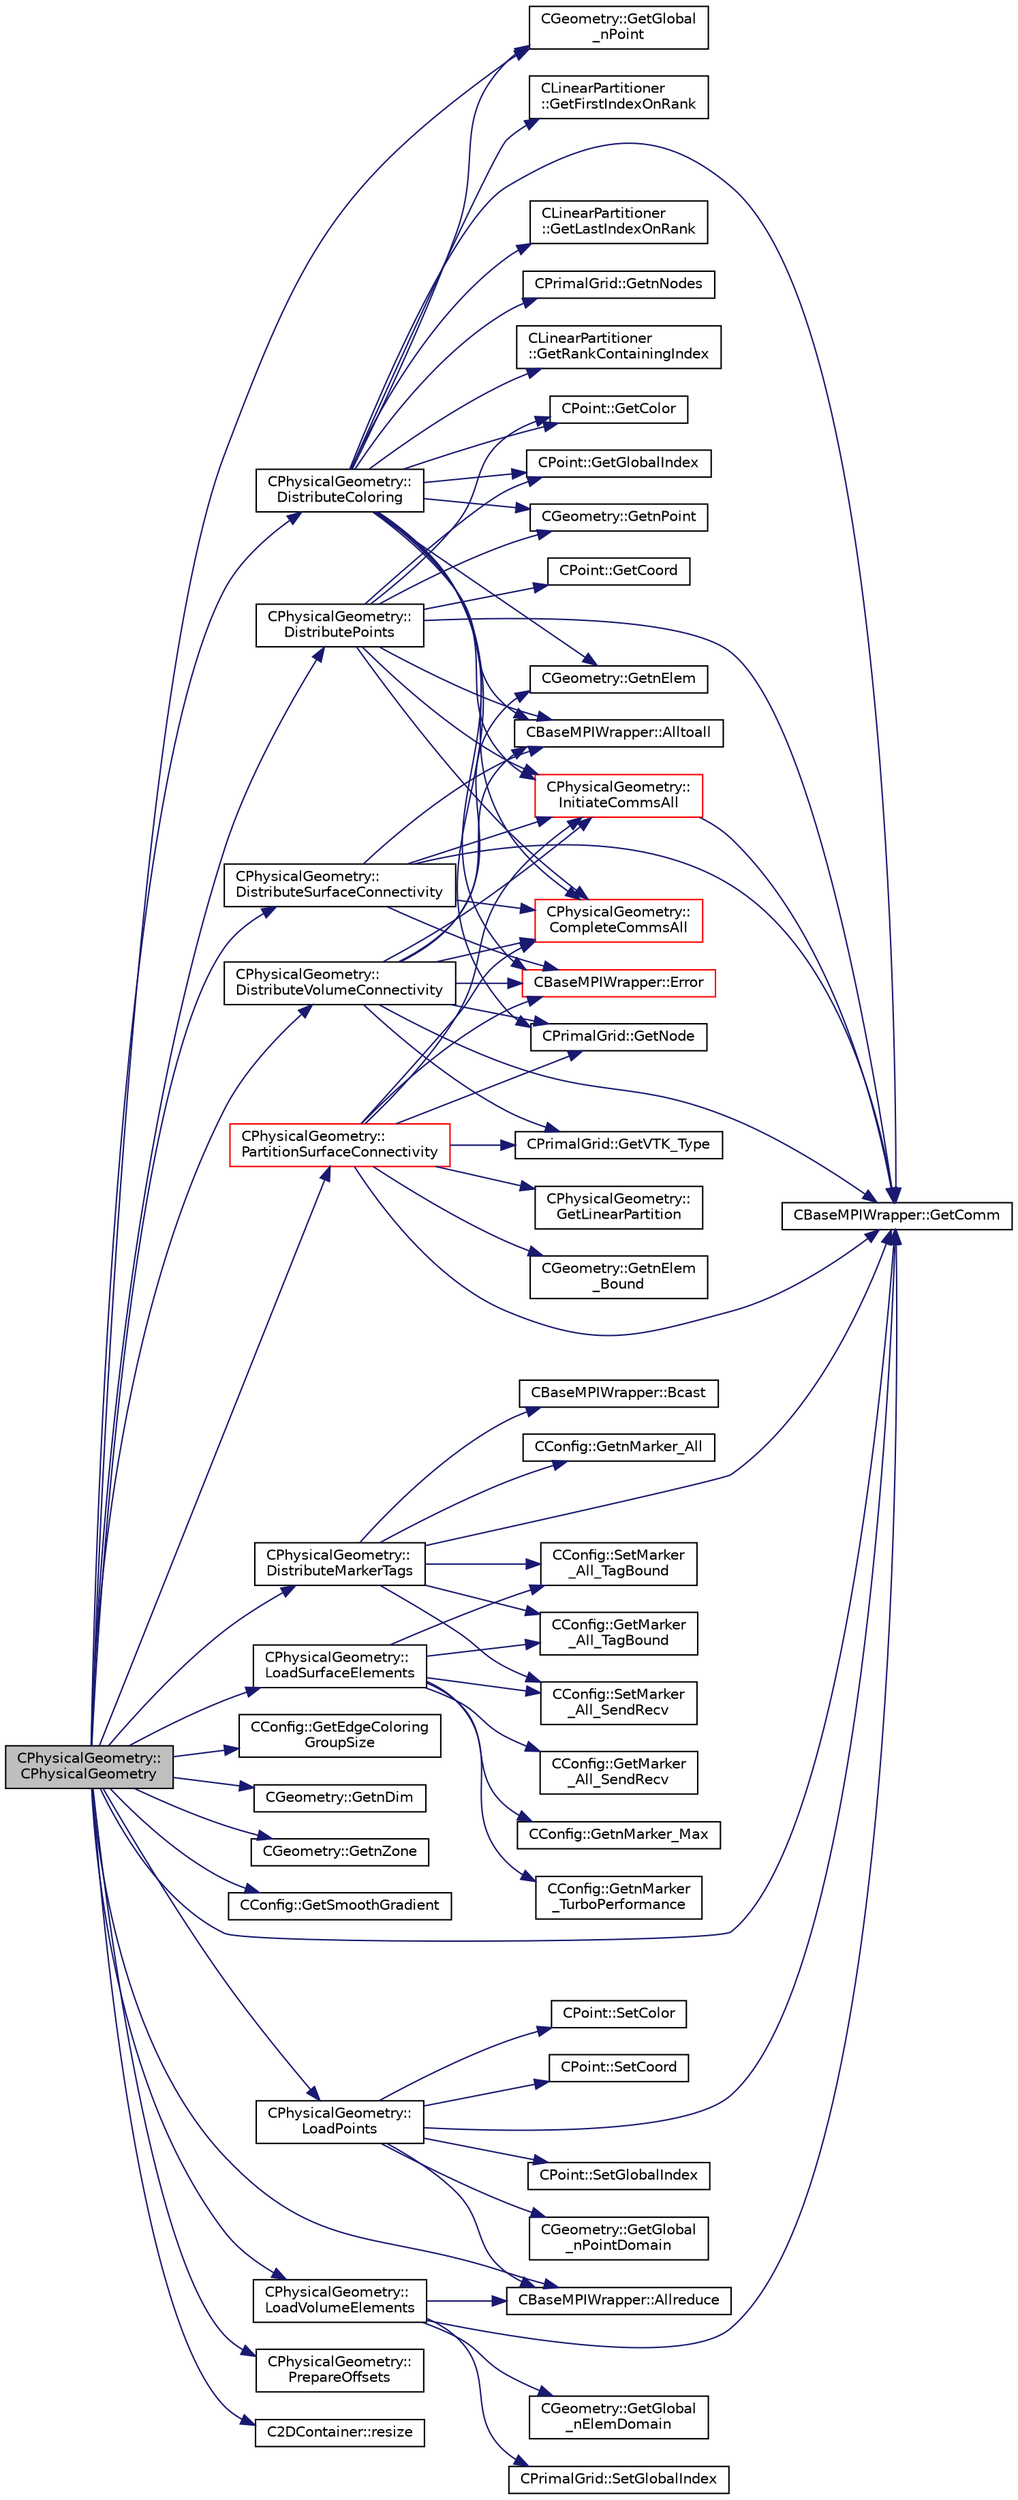 digraph "CPhysicalGeometry::CPhysicalGeometry"
{
 // LATEX_PDF_SIZE
  edge [fontname="Helvetica",fontsize="10",labelfontname="Helvetica",labelfontsize="10"];
  node [fontname="Helvetica",fontsize="10",shape=record];
  rankdir="LR";
  Node1 [label="CPhysicalGeometry::\lCPhysicalGeometry",height=0.2,width=0.4,color="black", fillcolor="grey75", style="filled", fontcolor="black",tooltip="Accepts a geometry container holding a linearly partitioned grid with coloring performed by ParMETIS,..."];
  Node1 -> Node2 [color="midnightblue",fontsize="10",style="solid",fontname="Helvetica"];
  Node2 [label="CBaseMPIWrapper::Allreduce",height=0.2,width=0.4,color="black", fillcolor="white", style="filled",URL="$classCBaseMPIWrapper.html#a381d4b3738c09d92ee1ae9f89715b541",tooltip=" "];
  Node1 -> Node3 [color="midnightblue",fontsize="10",style="solid",fontname="Helvetica"];
  Node3 [label="CPhysicalGeometry::\lDistributeColoring",height=0.2,width=0.4,color="black", fillcolor="white", style="filled",URL="$classCPhysicalGeometry.html#ae378288dab74085ca549a652369a6f76",tooltip="Distributes the coloring from ParMETIS so that each rank has complete information about the local gri..."];
  Node3 -> Node4 [color="midnightblue",fontsize="10",style="solid",fontname="Helvetica"];
  Node4 [label="CBaseMPIWrapper::Alltoall",height=0.2,width=0.4,color="black", fillcolor="white", style="filled",URL="$classCBaseMPIWrapper.html#ade915135d4560a390849e5744488b5ef",tooltip=" "];
  Node3 -> Node5 [color="midnightblue",fontsize="10",style="solid",fontname="Helvetica"];
  Node5 [label="CPhysicalGeometry::\lCompleteCommsAll",height=0.2,width=0.4,color="red", fillcolor="white", style="filled",URL="$classCPhysicalGeometry.html#af4280607f8bcb8feaff6daba48a9e686",tooltip="Routine to complete the set of non-blocking communications launched with InitiateComms() with MPI_Wai..."];
  Node3 -> Node7 [color="midnightblue",fontsize="10",style="solid",fontname="Helvetica"];
  Node7 [label="CBaseMPIWrapper::Error",height=0.2,width=0.4,color="red", fillcolor="white", style="filled",URL="$classCBaseMPIWrapper.html#a04457c47629bda56704e6a8804833eeb",tooltip=" "];
  Node3 -> Node9 [color="midnightblue",fontsize="10",style="solid",fontname="Helvetica"];
  Node9 [label="CPoint::GetColor",height=0.2,width=0.4,color="black", fillcolor="white", style="filled",URL="$classCPoint.html#a852297a7e4908f8bccd4e48f14df5c4c",tooltip="Get the color of a point, the color indicates to which subdomain the point belong to."];
  Node3 -> Node10 [color="midnightblue",fontsize="10",style="solid",fontname="Helvetica"];
  Node10 [label="CBaseMPIWrapper::GetComm",height=0.2,width=0.4,color="black", fillcolor="white", style="filled",URL="$classCBaseMPIWrapper.html#a8154391fc3522954802889d81d4ef5da",tooltip=" "];
  Node3 -> Node11 [color="midnightblue",fontsize="10",style="solid",fontname="Helvetica"];
  Node11 [label="CLinearPartitioner\l::GetFirstIndexOnRank",height=0.2,width=0.4,color="black", fillcolor="white", style="filled",URL="$classCLinearPartitioner.html#a707f3e0894f386e591083318ee7765b7",tooltip="Get the first index of the current rank's linear partition."];
  Node3 -> Node12 [color="midnightblue",fontsize="10",style="solid",fontname="Helvetica"];
  Node12 [label="CGeometry::GetGlobal\l_nPoint",height=0.2,width=0.4,color="black", fillcolor="white", style="filled",URL="$classCGeometry.html#af255155486a734241d17301914b93e8c",tooltip="Retrieve total number of nodes in a simulation across all processors (including halos)."];
  Node3 -> Node13 [color="midnightblue",fontsize="10",style="solid",fontname="Helvetica"];
  Node13 [label="CPoint::GetGlobalIndex",height=0.2,width=0.4,color="black", fillcolor="white", style="filled",URL="$classCPoint.html#a8a53865a92d645b1b74c4d817b4aae10",tooltip="Get the global index in a parallel computation."];
  Node3 -> Node14 [color="midnightblue",fontsize="10",style="solid",fontname="Helvetica"];
  Node14 [label="CLinearPartitioner\l::GetLastIndexOnRank",height=0.2,width=0.4,color="black", fillcolor="white", style="filled",URL="$classCLinearPartitioner.html#a27c8cbcde5662cdbb0dbebecef3fa84b",tooltip="Get the last index of the current rank's linear partition."];
  Node3 -> Node15 [color="midnightblue",fontsize="10",style="solid",fontname="Helvetica"];
  Node15 [label="CGeometry::GetnElem",height=0.2,width=0.4,color="black", fillcolor="white", style="filled",URL="$classCGeometry.html#a3cac58e3b4dd3f8350bd308acb7e3bc1",tooltip="Get number of elements."];
  Node3 -> Node16 [color="midnightblue",fontsize="10",style="solid",fontname="Helvetica"];
  Node16 [label="CPrimalGrid::GetnNodes",height=0.2,width=0.4,color="black", fillcolor="white", style="filled",URL="$classCPrimalGrid.html#ad07e4929bb7093fd08f1314a57739cce",tooltip="Get number of nodes of the element."];
  Node3 -> Node17 [color="midnightblue",fontsize="10",style="solid",fontname="Helvetica"];
  Node17 [label="CPrimalGrid::GetNode",height=0.2,width=0.4,color="black", fillcolor="white", style="filled",URL="$classCPrimalGrid.html#a6353b89f5a8a3948cd475da6152bf077",tooltip="Get the nodes shared by the primal grid element."];
  Node3 -> Node18 [color="midnightblue",fontsize="10",style="solid",fontname="Helvetica"];
  Node18 [label="CGeometry::GetnPoint",height=0.2,width=0.4,color="black", fillcolor="white", style="filled",URL="$classCGeometry.html#a275fb07cd99ab79d7a04b4862280169d",tooltip="Get number of points."];
  Node3 -> Node19 [color="midnightblue",fontsize="10",style="solid",fontname="Helvetica"];
  Node19 [label="CLinearPartitioner\l::GetRankContainingIndex",height=0.2,width=0.4,color="black", fillcolor="white", style="filled",URL="$classCLinearPartitioner.html#a15582f67cb6ec435a2f677591d0735b5",tooltip="Get the rank that owns the index based on the linear partitioning."];
  Node3 -> Node20 [color="midnightblue",fontsize="10",style="solid",fontname="Helvetica"];
  Node20 [label="CPhysicalGeometry::\lInitiateCommsAll",height=0.2,width=0.4,color="red", fillcolor="white", style="filled",URL="$classCPhysicalGeometry.html#a52f4041e9784f1165192417cf09387d2",tooltip="Routine to launch non-blocking sends and recvs amongst all processors."];
  Node20 -> Node10 [color="midnightblue",fontsize="10",style="solid",fontname="Helvetica"];
  Node1 -> Node23 [color="midnightblue",fontsize="10",style="solid",fontname="Helvetica"];
  Node23 [label="CPhysicalGeometry::\lDistributeMarkerTags",height=0.2,width=0.4,color="black", fillcolor="white", style="filled",URL="$classCPhysicalGeometry.html#a53c554e57be8227097d529b75cc9dc49",tooltip="Broadcast the marker tags for all boundaries from the master rank to all other ranks."];
  Node23 -> Node24 [color="midnightblue",fontsize="10",style="solid",fontname="Helvetica"];
  Node24 [label="CBaseMPIWrapper::Bcast",height=0.2,width=0.4,color="black", fillcolor="white", style="filled",URL="$classCBaseMPIWrapper.html#a0db599277ab9197511cfd263b4da10f8",tooltip=" "];
  Node23 -> Node10 [color="midnightblue",fontsize="10",style="solid",fontname="Helvetica"];
  Node23 -> Node25 [color="midnightblue",fontsize="10",style="solid",fontname="Helvetica"];
  Node25 [label="CConfig::GetMarker\l_All_TagBound",height=0.2,width=0.4,color="black", fillcolor="white", style="filled",URL="$classCConfig.html#ab8c9c1f45950a29355be4ff357049440",tooltip="Get the index of the surface defined in the geometry file."];
  Node23 -> Node26 [color="midnightblue",fontsize="10",style="solid",fontname="Helvetica"];
  Node26 [label="CConfig::GetnMarker_All",height=0.2,width=0.4,color="black", fillcolor="white", style="filled",URL="$classCConfig.html#a459dee039e618d21a5d78db61c221240",tooltip="Get the total number of boundary markers of the local process including send/receive domains."];
  Node23 -> Node27 [color="midnightblue",fontsize="10",style="solid",fontname="Helvetica"];
  Node27 [label="CConfig::SetMarker\l_All_SendRecv",height=0.2,width=0.4,color="black", fillcolor="white", style="filled",URL="$classCConfig.html#a82bd1f76cf9574ecfc48c44bef277cd5",tooltip="Set if a marker val_marker is going to be sent or receive val_index from another domain."];
  Node23 -> Node28 [color="midnightblue",fontsize="10",style="solid",fontname="Helvetica"];
  Node28 [label="CConfig::SetMarker\l_All_TagBound",height=0.2,width=0.4,color="black", fillcolor="white", style="filled",URL="$classCConfig.html#a3d64a9bbafa5f87e2559f34cc297a9c4",tooltip="Set the value of the index val_index (read from the geometry file) for the marker val_marker."];
  Node1 -> Node29 [color="midnightblue",fontsize="10",style="solid",fontname="Helvetica"];
  Node29 [label="CPhysicalGeometry::\lDistributePoints",height=0.2,width=0.4,color="black", fillcolor="white", style="filled",URL="$classCPhysicalGeometry.html#a34925ec2db6f388d2bd8bad6ad38a137",tooltip="Distribute the grid points, including ghost points, across all ranks based on a ParMETIS coloring."];
  Node29 -> Node4 [color="midnightblue",fontsize="10",style="solid",fontname="Helvetica"];
  Node29 -> Node5 [color="midnightblue",fontsize="10",style="solid",fontname="Helvetica"];
  Node29 -> Node9 [color="midnightblue",fontsize="10",style="solid",fontname="Helvetica"];
  Node29 -> Node10 [color="midnightblue",fontsize="10",style="solid",fontname="Helvetica"];
  Node29 -> Node30 [color="midnightblue",fontsize="10",style="solid",fontname="Helvetica"];
  Node30 [label="CPoint::GetCoord",height=0.2,width=0.4,color="black", fillcolor="white", style="filled",URL="$classCPoint.html#ab16c29dd03911529cd73bf467c313179",tooltip="Get the coordinates dor the control volume."];
  Node29 -> Node13 [color="midnightblue",fontsize="10",style="solid",fontname="Helvetica"];
  Node29 -> Node18 [color="midnightblue",fontsize="10",style="solid",fontname="Helvetica"];
  Node29 -> Node20 [color="midnightblue",fontsize="10",style="solid",fontname="Helvetica"];
  Node1 -> Node31 [color="midnightblue",fontsize="10",style="solid",fontname="Helvetica"];
  Node31 [label="CPhysicalGeometry::\lDistributeSurfaceConnectivity",height=0.2,width=0.4,color="black", fillcolor="white", style="filled",URL="$classCPhysicalGeometry.html#ab129d8da80848e89b8e97e309f4c1bc0",tooltip="Distribute the connectivity for a single surface element type in all markers across all ranks based o..."];
  Node31 -> Node4 [color="midnightblue",fontsize="10",style="solid",fontname="Helvetica"];
  Node31 -> Node5 [color="midnightblue",fontsize="10",style="solid",fontname="Helvetica"];
  Node31 -> Node7 [color="midnightblue",fontsize="10",style="solid",fontname="Helvetica"];
  Node31 -> Node10 [color="midnightblue",fontsize="10",style="solid",fontname="Helvetica"];
  Node31 -> Node20 [color="midnightblue",fontsize="10",style="solid",fontname="Helvetica"];
  Node1 -> Node32 [color="midnightblue",fontsize="10",style="solid",fontname="Helvetica"];
  Node32 [label="CPhysicalGeometry::\lDistributeVolumeConnectivity",height=0.2,width=0.4,color="black", fillcolor="white", style="filled",URL="$classCPhysicalGeometry.html#a8d4cb42ae0466bac05c43aa9c12d9412",tooltip="Distribute the connectivity for a single volume element type across all ranks based on a ParMETIS col..."];
  Node32 -> Node4 [color="midnightblue",fontsize="10",style="solid",fontname="Helvetica"];
  Node32 -> Node5 [color="midnightblue",fontsize="10",style="solid",fontname="Helvetica"];
  Node32 -> Node7 [color="midnightblue",fontsize="10",style="solid",fontname="Helvetica"];
  Node32 -> Node10 [color="midnightblue",fontsize="10",style="solid",fontname="Helvetica"];
  Node32 -> Node15 [color="midnightblue",fontsize="10",style="solid",fontname="Helvetica"];
  Node32 -> Node17 [color="midnightblue",fontsize="10",style="solid",fontname="Helvetica"];
  Node32 -> Node33 [color="midnightblue",fontsize="10",style="solid",fontname="Helvetica"];
  Node33 [label="CPrimalGrid::GetVTK_Type",height=0.2,width=0.4,color="black", fillcolor="white", style="filled",URL="$classCPrimalGrid.html#ad506ad8f97dd70d71c1ee6f407df4cf5",tooltip="Get VTK type."];
  Node32 -> Node20 [color="midnightblue",fontsize="10",style="solid",fontname="Helvetica"];
  Node1 -> Node10 [color="midnightblue",fontsize="10",style="solid",fontname="Helvetica"];
  Node1 -> Node34 [color="midnightblue",fontsize="10",style="solid",fontname="Helvetica"];
  Node34 [label="CConfig::GetEdgeColoring\lGroupSize",height=0.2,width=0.4,color="black", fillcolor="white", style="filled",URL="$classCConfig.html#a310b11210ca741b596fd42c552f87b16",tooltip="Get the size of the edge groups colored for OpenMP parallelization of edge loops."];
  Node1 -> Node12 [color="midnightblue",fontsize="10",style="solid",fontname="Helvetica"];
  Node1 -> Node35 [color="midnightblue",fontsize="10",style="solid",fontname="Helvetica"];
  Node35 [label="CGeometry::GetnDim",height=0.2,width=0.4,color="black", fillcolor="white", style="filled",URL="$classCGeometry.html#ace7f7fe876f629f5bd5f92d4805a1a4b",tooltip="Get number of coordinates."];
  Node1 -> Node36 [color="midnightblue",fontsize="10",style="solid",fontname="Helvetica"];
  Node36 [label="CGeometry::GetnZone",height=0.2,width=0.4,color="black", fillcolor="white", style="filled",URL="$classCGeometry.html#a83adc5e529673587c0aae63212262c31",tooltip="Get number of zones."];
  Node1 -> Node37 [color="midnightblue",fontsize="10",style="solid",fontname="Helvetica"];
  Node37 [label="CConfig::GetSmoothGradient",height=0.2,width=0.4,color="black", fillcolor="white", style="filled",URL="$classCConfig.html#ab95541bd4f7a07fa46e26ea0638a656e",tooltip="Check if the gradient smoothing is active."];
  Node1 -> Node38 [color="midnightblue",fontsize="10",style="solid",fontname="Helvetica"];
  Node38 [label="CPhysicalGeometry::\lLoadPoints",height=0.2,width=0.4,color="black", fillcolor="white", style="filled",URL="$classCPhysicalGeometry.html#af0b666209dbd671fdaf3104cbcda5445",tooltip="Load the local grid points after partitioning (owned and ghost) into the geometry class objects."];
  Node38 -> Node2 [color="midnightblue",fontsize="10",style="solid",fontname="Helvetica"];
  Node38 -> Node10 [color="midnightblue",fontsize="10",style="solid",fontname="Helvetica"];
  Node38 -> Node39 [color="midnightblue",fontsize="10",style="solid",fontname="Helvetica"];
  Node39 [label="CGeometry::GetGlobal\l_nPointDomain",height=0.2,width=0.4,color="black", fillcolor="white", style="filled",URL="$classCGeometry.html#a1950b86a664c5da4d7df2a8b3d361a67",tooltip="Retrieve total number of nodes in a simulation across all processors (excluding halos)."];
  Node38 -> Node40 [color="midnightblue",fontsize="10",style="solid",fontname="Helvetica"];
  Node40 [label="CPoint::SetColor",height=0.2,width=0.4,color="black", fillcolor="white", style="filled",URL="$classCPoint.html#adfce10ea45ab90407e18b393f412cfbf",tooltip="Set a color to the point that comes from the grid partitioning."];
  Node38 -> Node41 [color="midnightblue",fontsize="10",style="solid",fontname="Helvetica"];
  Node41 [label="CPoint::SetCoord",height=0.2,width=0.4,color="black", fillcolor="white", style="filled",URL="$classCPoint.html#af3545cace579269797a534b6a10a42e1",tooltip="Set the coordinates for the control volume."];
  Node38 -> Node42 [color="midnightblue",fontsize="10",style="solid",fontname="Helvetica"];
  Node42 [label="CPoint::SetGlobalIndex",height=0.2,width=0.4,color="black", fillcolor="white", style="filled",URL="$classCPoint.html#a6ebbb35fdc230e1bef0d870dd5c09ab2",tooltip="Set the global index in a parallel computation."];
  Node1 -> Node43 [color="midnightblue",fontsize="10",style="solid",fontname="Helvetica"];
  Node43 [label="CPhysicalGeometry::\lLoadSurfaceElements",height=0.2,width=0.4,color="black", fillcolor="white", style="filled",URL="$classCPhysicalGeometry.html#ae8bc780573f7358809e4556f75a3f5de",tooltip="Load the local surface elements after partitioning (owned and ghost) into the geometry class objects."];
  Node43 -> Node44 [color="midnightblue",fontsize="10",style="solid",fontname="Helvetica"];
  Node44 [label="CConfig::GetMarker\l_All_SendRecv",height=0.2,width=0.4,color="black", fillcolor="white", style="filled",URL="$classCConfig.html#a626e9f08cb8c1f960eae155fc522ca82",tooltip="Get the send-receive information for a marker val_marker."];
  Node43 -> Node25 [color="midnightblue",fontsize="10",style="solid",fontname="Helvetica"];
  Node43 -> Node45 [color="midnightblue",fontsize="10",style="solid",fontname="Helvetica"];
  Node45 [label="CConfig::GetnMarker_Max",height=0.2,width=0.4,color="black", fillcolor="white", style="filled",URL="$classCConfig.html#a561073e0d8337afb1ead2080499b11af",tooltip="Get the total number of boundary markers in the cfg plus the possible send/receive domains."];
  Node43 -> Node46 [color="midnightblue",fontsize="10",style="solid",fontname="Helvetica"];
  Node46 [label="CConfig::GetnMarker\l_TurboPerformance",height=0.2,width=0.4,color="black", fillcolor="white", style="filled",URL="$classCConfig.html#a6f6d16d0585be1c3782d3296658f9f45",tooltip="number Turbomachinery performance option specified from config file."];
  Node43 -> Node27 [color="midnightblue",fontsize="10",style="solid",fontname="Helvetica"];
  Node43 -> Node28 [color="midnightblue",fontsize="10",style="solid",fontname="Helvetica"];
  Node1 -> Node47 [color="midnightblue",fontsize="10",style="solid",fontname="Helvetica"];
  Node47 [label="CPhysicalGeometry::\lLoadVolumeElements",height=0.2,width=0.4,color="black", fillcolor="white", style="filled",URL="$classCPhysicalGeometry.html#a770c1c52d374c64f3cce53471a920b06",tooltip="Load the local volume elements after partitioning (owned and ghost) into the geometry class objects."];
  Node47 -> Node2 [color="midnightblue",fontsize="10",style="solid",fontname="Helvetica"];
  Node47 -> Node10 [color="midnightblue",fontsize="10",style="solid",fontname="Helvetica"];
  Node47 -> Node48 [color="midnightblue",fontsize="10",style="solid",fontname="Helvetica"];
  Node48 [label="CGeometry::GetGlobal\l_nElemDomain",height=0.2,width=0.4,color="black", fillcolor="white", style="filled",URL="$classCGeometry.html#ae5a06c51dbefb9e83ff68e2df9bf9cc3",tooltip="Retrieve total number of elements in a simulation across all processors (excluding halos)."];
  Node47 -> Node49 [color="midnightblue",fontsize="10",style="solid",fontname="Helvetica"];
  Node49 [label="CPrimalGrid::SetGlobalIndex",height=0.2,width=0.4,color="black", fillcolor="white", style="filled",URL="$classCPrimalGrid.html#aecfb4701d5097d6316d7fbac53ae3802",tooltip="Set the global index for an element in a parallel computation."];
  Node1 -> Node50 [color="midnightblue",fontsize="10",style="solid",fontname="Helvetica"];
  Node50 [label="CPhysicalGeometry::\lPartitionSurfaceConnectivity",height=0.2,width=0.4,color="red", fillcolor="white", style="filled",URL="$classCPhysicalGeometry.html#abb92b4ce2bf3bf4448180558a1dee85a",tooltip="Partition the marker connectivity held on the master rank according to a linear partitioning."];
  Node50 -> Node5 [color="midnightblue",fontsize="10",style="solid",fontname="Helvetica"];
  Node50 -> Node7 [color="midnightblue",fontsize="10",style="solid",fontname="Helvetica"];
  Node50 -> Node10 [color="midnightblue",fontsize="10",style="solid",fontname="Helvetica"];
  Node50 -> Node51 [color="midnightblue",fontsize="10",style="solid",fontname="Helvetica"];
  Node51 [label="CPhysicalGeometry::\lGetLinearPartition",height=0.2,width=0.4,color="black", fillcolor="white", style="filled",URL="$classCPhysicalGeometry.html#a38fc16269e09e2c19f09ef1326662cb7",tooltip="Get the processor that owns the global numbering index based on the linear partitioning."];
  Node50 -> Node52 [color="midnightblue",fontsize="10",style="solid",fontname="Helvetica"];
  Node52 [label="CGeometry::GetnElem\l_Bound",height=0.2,width=0.4,color="black", fillcolor="white", style="filled",URL="$classCGeometry.html#a99963e6bd2e4a26d4562f7ea5e8b8873",tooltip="Get the number of boundary elements."];
  Node50 -> Node17 [color="midnightblue",fontsize="10",style="solid",fontname="Helvetica"];
  Node50 -> Node33 [color="midnightblue",fontsize="10",style="solid",fontname="Helvetica"];
  Node50 -> Node20 [color="midnightblue",fontsize="10",style="solid",fontname="Helvetica"];
  Node1 -> Node55 [color="midnightblue",fontsize="10",style="solid",fontname="Helvetica"];
  Node55 [label="CPhysicalGeometry::\lPrepareOffsets",height=0.2,width=0.4,color="black", fillcolor="white", style="filled",URL="$classCPhysicalGeometry.html#a7b533d7040deb63e8d8498cb2867e84c",tooltip="Routine to compute the initial linear partitioning offset counts and store in persistent data structu..."];
  Node1 -> Node56 [color="midnightblue",fontsize="10",style="solid",fontname="Helvetica"];
  Node56 [label="C2DContainer::resize",height=0.2,width=0.4,color="black", fillcolor="white", style="filled",URL="$classC2DContainer.html#adefb48b593f76aa322e228fea8f76127",tooltip="Request a change of size."];
}
